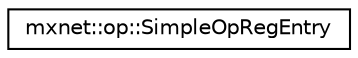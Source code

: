 digraph "Graphical Class Hierarchy"
{
  edge [fontname="Helvetica",fontsize="10",labelfontname="Helvetica",labelfontsize="10"];
  node [fontname="Helvetica",fontsize="10",shape=record];
  rankdir="LR";
  Node1 [label="mxnet::op::SimpleOpRegEntry",height=0.2,width=0.4,color="black", fillcolor="white", style="filled",URL="$classmxnet_1_1op_1_1SimpleOpRegEntry.html",tooltip="registry entry to register simple operators via functions. "];
}
